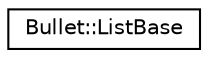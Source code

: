digraph "Graphical Class Hierarchy"
{
  edge [fontname="Helvetica",fontsize="10",labelfontname="Helvetica",labelfontsize="10"];
  node [fontname="Helvetica",fontsize="10",shape=record];
  rankdir="LR";
  Node1 [label="Bullet::ListBase",height=0.2,width=0.4,color="black", fillcolor="white", style="filled",URL="$class_bullet_1_1_list_base.html"];
}

